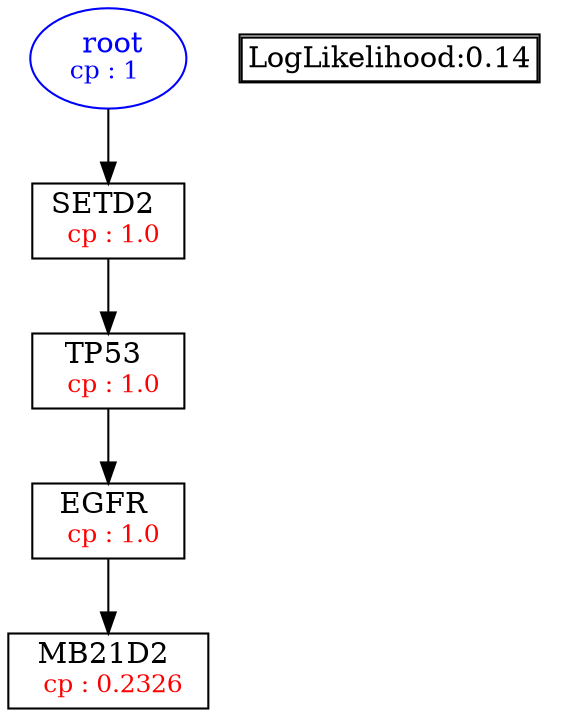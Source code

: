 digraph tree {
    "root" [label=<<font color='Blue'> root</font><br/><font color='Blue' POINT-SIZE='12'>cp : 1 </font>>, shape=oval, color=Blue];
    "S3" [label =<SETD2 <br/> <font color='Red' POINT-SIZE='12'> cp : 1.0 </font>>, shape=box];
    "S1" [label =<TP53 <br/> <font color='Red' POINT-SIZE='12'> cp : 1.0 </font>>, shape=box];
    "S4" [label =<EGFR <br/> <font color='Red' POINT-SIZE='12'> cp : 1.0 </font>>, shape=box];
    "S2" [label =<MB21D2 <br/> <font color='Red' POINT-SIZE='12'> cp : 0.2326 </font>>, shape=box];
    "root" -> "S3";
    "S3" -> "S1";
    "S1" -> "S4";
    "S4" -> "S2";

    node[shape=plaintext]
    fontsize="10"
    struct1 [label=
    <<TABLE BORDER="1" CELLBORDER="1" CELLSPACING="0" >
    <TR><TD ALIGN="LEFT">LogLikelihood:0.14</TD></TR>
    </TABLE>>];

}
